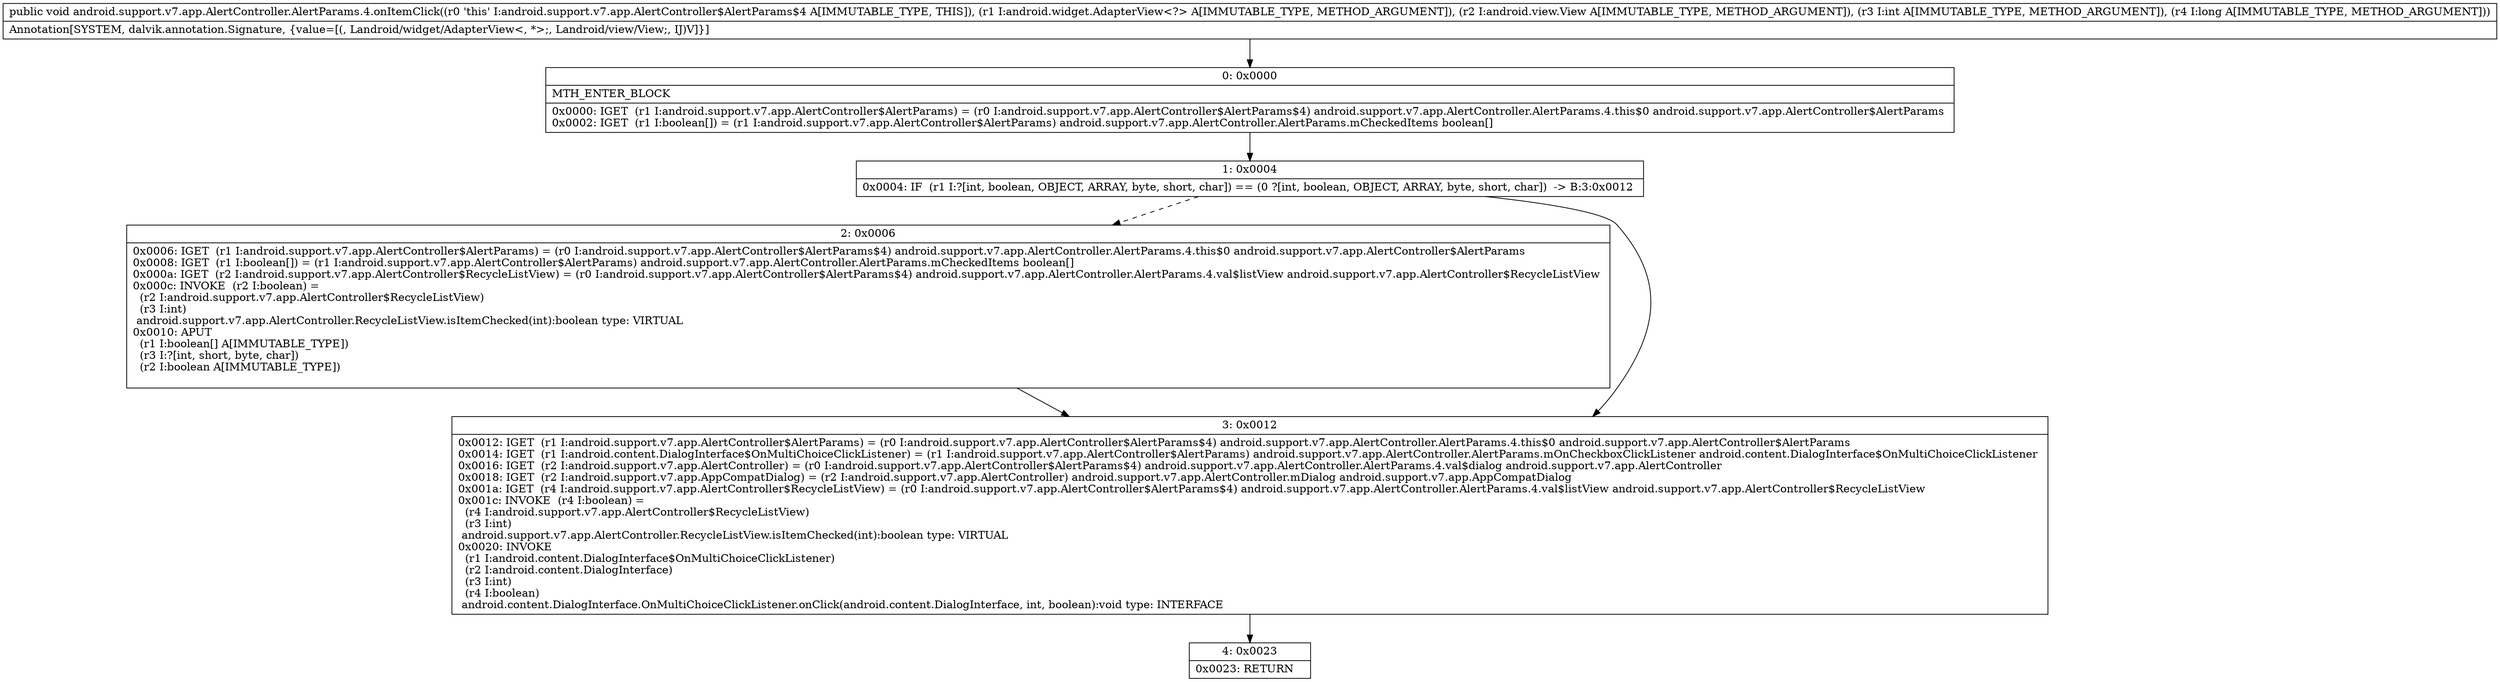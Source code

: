 digraph "CFG forandroid.support.v7.app.AlertController.AlertParams.4.onItemClick(Landroid\/widget\/AdapterView;Landroid\/view\/View;IJ)V" {
Node_0 [shape=record,label="{0\:\ 0x0000|MTH_ENTER_BLOCK\l|0x0000: IGET  (r1 I:android.support.v7.app.AlertController$AlertParams) = (r0 I:android.support.v7.app.AlertController$AlertParams$4) android.support.v7.app.AlertController.AlertParams.4.this$0 android.support.v7.app.AlertController$AlertParams \l0x0002: IGET  (r1 I:boolean[]) = (r1 I:android.support.v7.app.AlertController$AlertParams) android.support.v7.app.AlertController.AlertParams.mCheckedItems boolean[] \l}"];
Node_1 [shape=record,label="{1\:\ 0x0004|0x0004: IF  (r1 I:?[int, boolean, OBJECT, ARRAY, byte, short, char]) == (0 ?[int, boolean, OBJECT, ARRAY, byte, short, char])  \-\> B:3:0x0012 \l}"];
Node_2 [shape=record,label="{2\:\ 0x0006|0x0006: IGET  (r1 I:android.support.v7.app.AlertController$AlertParams) = (r0 I:android.support.v7.app.AlertController$AlertParams$4) android.support.v7.app.AlertController.AlertParams.4.this$0 android.support.v7.app.AlertController$AlertParams \l0x0008: IGET  (r1 I:boolean[]) = (r1 I:android.support.v7.app.AlertController$AlertParams) android.support.v7.app.AlertController.AlertParams.mCheckedItems boolean[] \l0x000a: IGET  (r2 I:android.support.v7.app.AlertController$RecycleListView) = (r0 I:android.support.v7.app.AlertController$AlertParams$4) android.support.v7.app.AlertController.AlertParams.4.val$listView android.support.v7.app.AlertController$RecycleListView \l0x000c: INVOKE  (r2 I:boolean) = \l  (r2 I:android.support.v7.app.AlertController$RecycleListView)\l  (r3 I:int)\l android.support.v7.app.AlertController.RecycleListView.isItemChecked(int):boolean type: VIRTUAL \l0x0010: APUT  \l  (r1 I:boolean[] A[IMMUTABLE_TYPE])\l  (r3 I:?[int, short, byte, char])\l  (r2 I:boolean A[IMMUTABLE_TYPE])\l \l}"];
Node_3 [shape=record,label="{3\:\ 0x0012|0x0012: IGET  (r1 I:android.support.v7.app.AlertController$AlertParams) = (r0 I:android.support.v7.app.AlertController$AlertParams$4) android.support.v7.app.AlertController.AlertParams.4.this$0 android.support.v7.app.AlertController$AlertParams \l0x0014: IGET  (r1 I:android.content.DialogInterface$OnMultiChoiceClickListener) = (r1 I:android.support.v7.app.AlertController$AlertParams) android.support.v7.app.AlertController.AlertParams.mOnCheckboxClickListener android.content.DialogInterface$OnMultiChoiceClickListener \l0x0016: IGET  (r2 I:android.support.v7.app.AlertController) = (r0 I:android.support.v7.app.AlertController$AlertParams$4) android.support.v7.app.AlertController.AlertParams.4.val$dialog android.support.v7.app.AlertController \l0x0018: IGET  (r2 I:android.support.v7.app.AppCompatDialog) = (r2 I:android.support.v7.app.AlertController) android.support.v7.app.AlertController.mDialog android.support.v7.app.AppCompatDialog \l0x001a: IGET  (r4 I:android.support.v7.app.AlertController$RecycleListView) = (r0 I:android.support.v7.app.AlertController$AlertParams$4) android.support.v7.app.AlertController.AlertParams.4.val$listView android.support.v7.app.AlertController$RecycleListView \l0x001c: INVOKE  (r4 I:boolean) = \l  (r4 I:android.support.v7.app.AlertController$RecycleListView)\l  (r3 I:int)\l android.support.v7.app.AlertController.RecycleListView.isItemChecked(int):boolean type: VIRTUAL \l0x0020: INVOKE  \l  (r1 I:android.content.DialogInterface$OnMultiChoiceClickListener)\l  (r2 I:android.content.DialogInterface)\l  (r3 I:int)\l  (r4 I:boolean)\l android.content.DialogInterface.OnMultiChoiceClickListener.onClick(android.content.DialogInterface, int, boolean):void type: INTERFACE \l}"];
Node_4 [shape=record,label="{4\:\ 0x0023|0x0023: RETURN   \l}"];
MethodNode[shape=record,label="{public void android.support.v7.app.AlertController.AlertParams.4.onItemClick((r0 'this' I:android.support.v7.app.AlertController$AlertParams$4 A[IMMUTABLE_TYPE, THIS]), (r1 I:android.widget.AdapterView\<?\> A[IMMUTABLE_TYPE, METHOD_ARGUMENT]), (r2 I:android.view.View A[IMMUTABLE_TYPE, METHOD_ARGUMENT]), (r3 I:int A[IMMUTABLE_TYPE, METHOD_ARGUMENT]), (r4 I:long A[IMMUTABLE_TYPE, METHOD_ARGUMENT]))  | Annotation[SYSTEM, dalvik.annotation.Signature, \{value=[(, Landroid\/widget\/AdapterView\<, *\>;, Landroid\/view\/View;, IJ)V]\}]\l}"];
MethodNode -> Node_0;
Node_0 -> Node_1;
Node_1 -> Node_2[style=dashed];
Node_1 -> Node_3;
Node_2 -> Node_3;
Node_3 -> Node_4;
}

